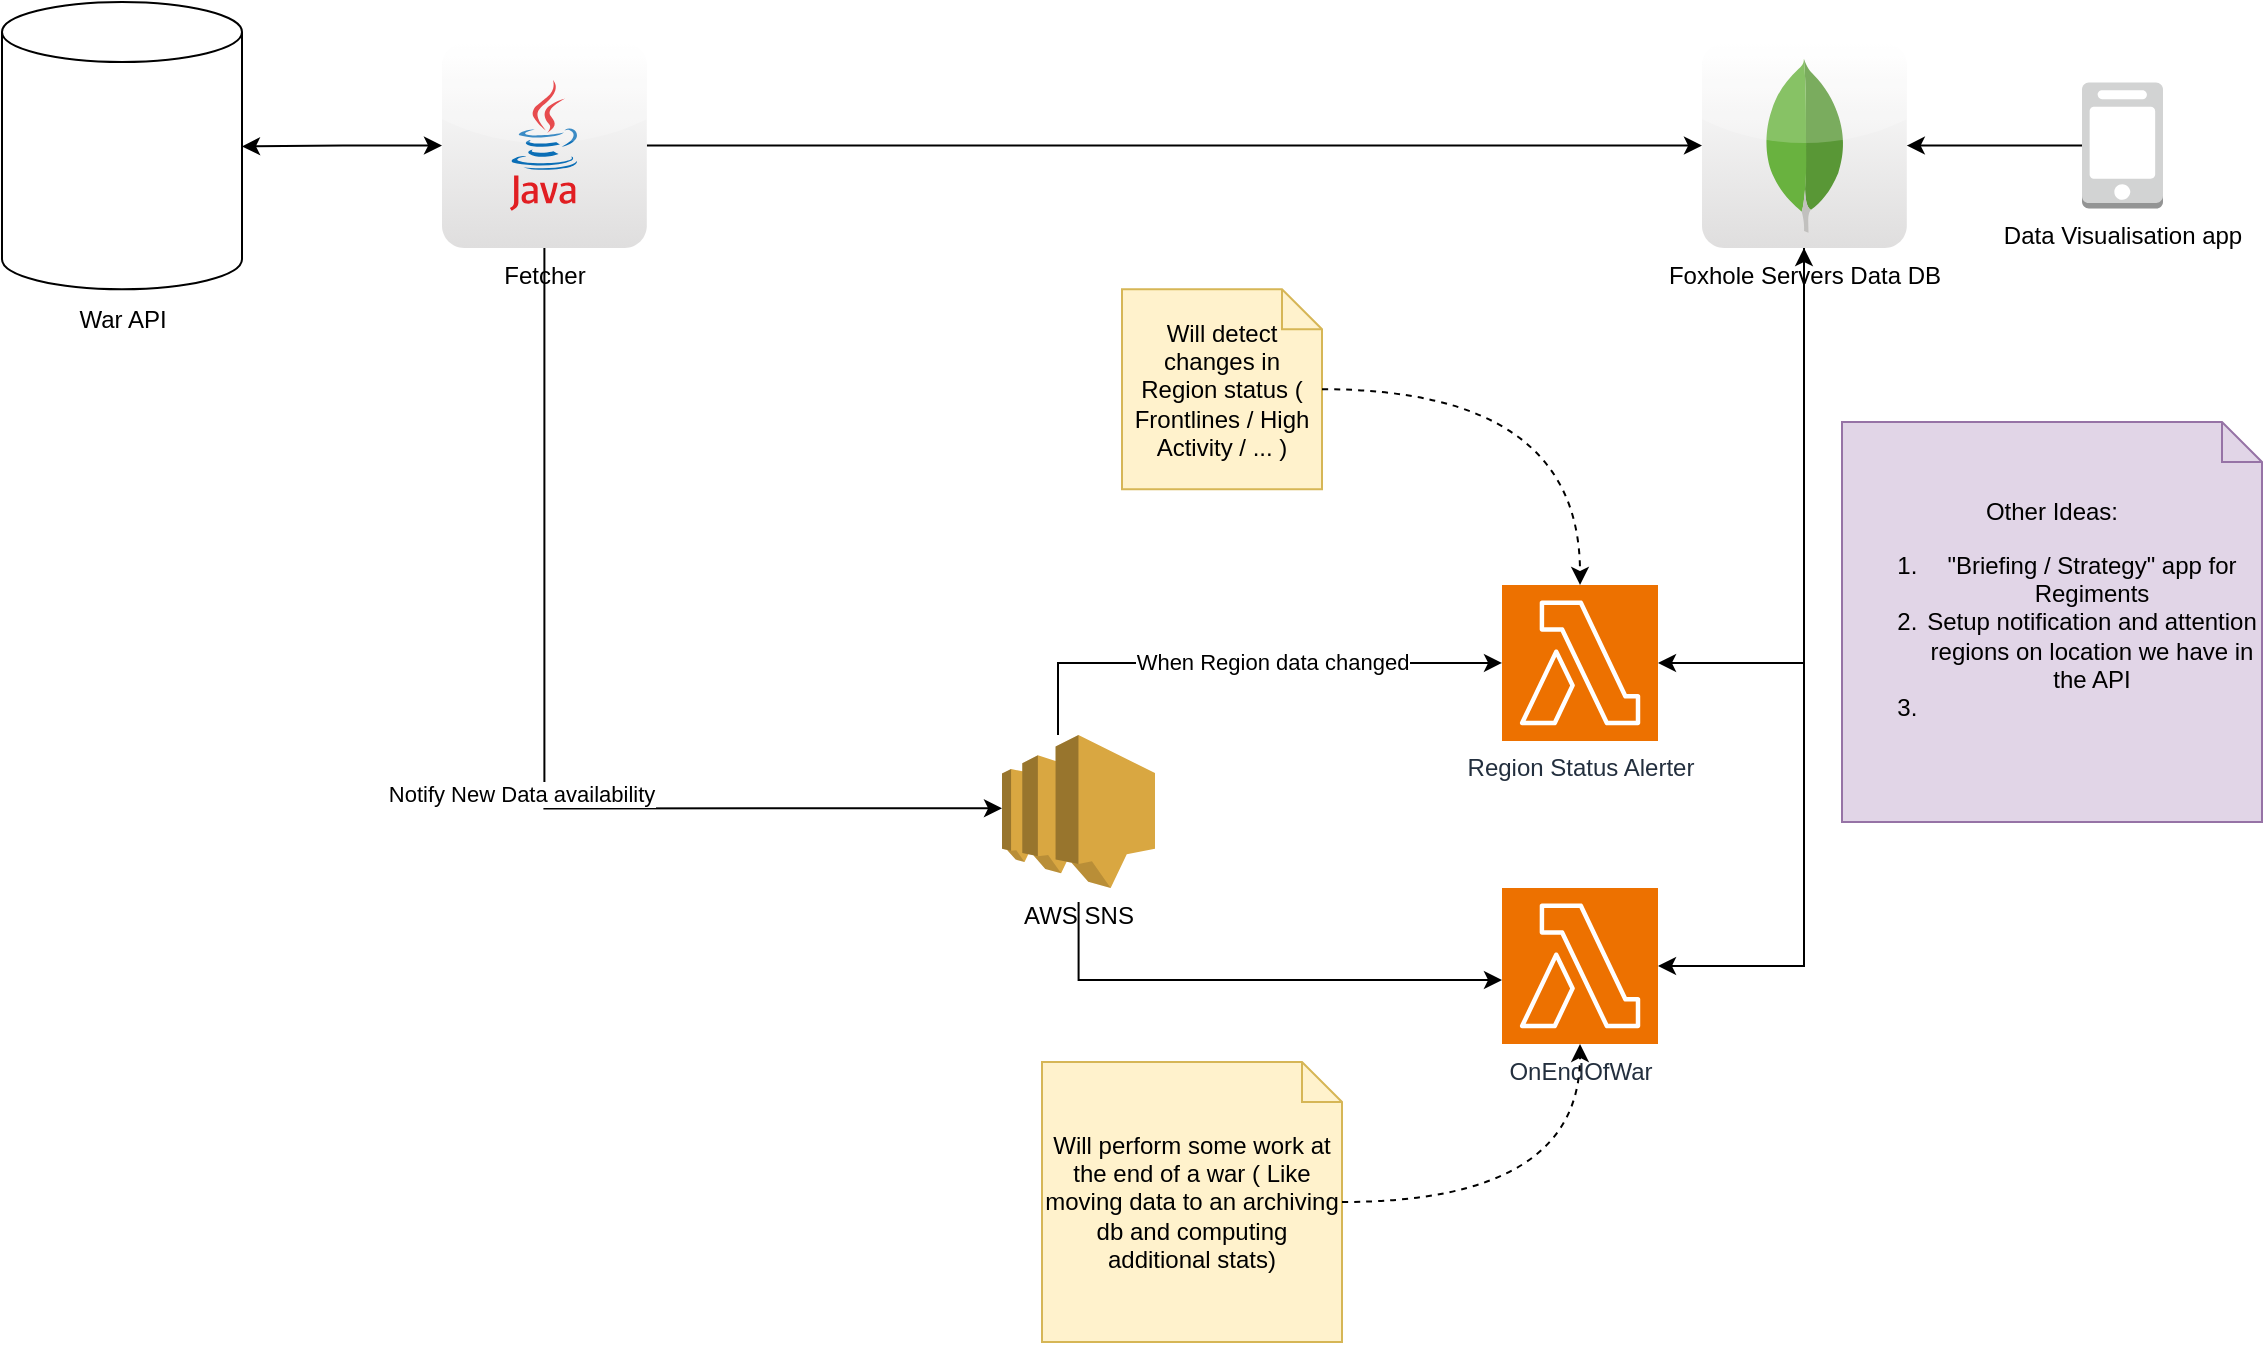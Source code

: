 <mxfile version="22.1.7" type="github">
  <diagram id="Ht1M8jgEwFfnCIfOTk4-" name="Page-1">
    <mxGraphModel dx="1207" dy="701" grid="1" gridSize="10" guides="1" tooltips="1" connect="1" arrows="1" fold="1" page="1" pageScale="1" pageWidth="1169" pageHeight="827" math="0" shadow="0">
      <root>
        <mxCell id="0" />
        <mxCell id="1" parent="0" />
        <mxCell id="cCRL7Gyb3AUBUppwrwxP-4" value="Foxhole Servers&amp;nbsp;Data DB" style="dashed=0;outlineConnect=0;html=1;align=center;labelPosition=center;verticalLabelPosition=bottom;verticalAlign=top;shape=mxgraph.webicons.mongodb;gradientColor=#DFDEDE" vertex="1" parent="1">
          <mxGeometry x="880" y="50.6" width="102.4" height="102.4" as="geometry" />
        </mxCell>
        <mxCell id="cCRL7Gyb3AUBUppwrwxP-5" value="" style="group" vertex="1" connectable="0" parent="1">
          <mxGeometry x="30" y="30" width="120" height="143.6" as="geometry" />
        </mxCell>
        <mxCell id="cCRL7Gyb3AUBUppwrwxP-3" value="" style="shape=cylinder3;whiteSpace=wrap;html=1;boundedLbl=1;backgroundOutline=1;size=15;movable=0;resizable=0;rotatable=0;deletable=0;editable=0;locked=1;connectable=0;" vertex="1" parent="cCRL7Gyb3AUBUppwrwxP-5">
          <mxGeometry width="120" height="143.6" as="geometry" />
        </mxCell>
        <mxCell id="cCRL7Gyb3AUBUppwrwxP-2" value="" style="shape=image;verticalLabelPosition=bottom;labelBackgroundColor=default;verticalAlign=top;aspect=fixed;imageAspect=0;image=https://pbs.twimg.com/profile_images/978319052740313088/sXb7GovP_400x400.jpg;" vertex="1" parent="cCRL7Gyb3AUBUppwrwxP-5">
          <mxGeometry x="20" y="43.6" width="80" height="80" as="geometry" />
        </mxCell>
        <mxCell id="cCRL7Gyb3AUBUppwrwxP-6" value="War API" style="text;html=1;align=center;verticalAlign=middle;resizable=0;points=[];autosize=1;strokeColor=none;fillColor=none;" vertex="1" parent="1">
          <mxGeometry x="55" y="173.6" width="70" height="30" as="geometry" />
        </mxCell>
        <mxCell id="cCRL7Gyb3AUBUppwrwxP-8" style="edgeStyle=orthogonalEdgeStyle;rounded=0;orthogonalLoop=1;jettySize=auto;html=1;startArrow=classic;startFill=1;" edge="1" parent="1" source="cCRL7Gyb3AUBUppwrwxP-7">
          <mxGeometry relative="1" as="geometry">
            <mxPoint x="150" y="102.2" as="targetPoint" />
          </mxGeometry>
        </mxCell>
        <mxCell id="cCRL7Gyb3AUBUppwrwxP-9" style="edgeStyle=orthogonalEdgeStyle;rounded=0;orthogonalLoop=1;jettySize=auto;html=1;" edge="1" parent="1" source="cCRL7Gyb3AUBUppwrwxP-7" target="cCRL7Gyb3AUBUppwrwxP-4">
          <mxGeometry relative="1" as="geometry" />
        </mxCell>
        <mxCell id="cCRL7Gyb3AUBUppwrwxP-7" value="Fetcher" style="dashed=0;outlineConnect=0;html=1;align=center;labelPosition=center;verticalLabelPosition=bottom;verticalAlign=top;shape=mxgraph.webicons.java;gradientColor=#DFDEDE" vertex="1" parent="1">
          <mxGeometry x="250" y="50.6" width="102.4" height="102.4" as="geometry" />
        </mxCell>
        <mxCell id="cCRL7Gyb3AUBUppwrwxP-14" style="edgeStyle=orthogonalEdgeStyle;rounded=0;orthogonalLoop=1;jettySize=auto;html=1;entryX=0;entryY=0.5;entryDx=0;entryDy=0;entryPerimeter=0;" edge="1" parent="1" source="cCRL7Gyb3AUBUppwrwxP-10" target="cCRL7Gyb3AUBUppwrwxP-18">
          <mxGeometry relative="1" as="geometry">
            <mxPoint x="709.8" y="361.235" as="targetPoint" />
            <Array as="points">
              <mxPoint x="558" y="360" />
            </Array>
          </mxGeometry>
        </mxCell>
        <mxCell id="cCRL7Gyb3AUBUppwrwxP-15" value="When Region data changed" style="edgeLabel;html=1;align=center;verticalAlign=middle;resizable=0;points=[];" vertex="1" connectable="0" parent="cCRL7Gyb3AUBUppwrwxP-14">
          <mxGeometry x="0.105" y="1" relative="1" as="geometry">
            <mxPoint as="offset" />
          </mxGeometry>
        </mxCell>
        <mxCell id="cCRL7Gyb3AUBUppwrwxP-10" value="AWS SNS&lt;br&gt;" style="outlineConnect=0;dashed=0;verticalLabelPosition=bottom;verticalAlign=top;align=center;html=1;shape=mxgraph.aws3.sns;fillColor=#D9A741;gradientColor=none;" vertex="1" parent="1">
          <mxGeometry x="530" y="396.45" width="76.5" height="76.5" as="geometry" />
        </mxCell>
        <mxCell id="cCRL7Gyb3AUBUppwrwxP-11" style="edgeStyle=orthogonalEdgeStyle;rounded=0;orthogonalLoop=1;jettySize=auto;html=1;entryX=0;entryY=0.48;entryDx=0;entryDy=0;entryPerimeter=0;" edge="1" parent="1" source="cCRL7Gyb3AUBUppwrwxP-7" target="cCRL7Gyb3AUBUppwrwxP-10">
          <mxGeometry relative="1" as="geometry">
            <mxPoint x="400" y="440" as="targetPoint" />
            <Array as="points">
              <mxPoint x="301" y="433" />
            </Array>
          </mxGeometry>
        </mxCell>
        <mxCell id="cCRL7Gyb3AUBUppwrwxP-12" value="&amp;nbsp;Notify New Data availability" style="edgeLabel;html=1;align=center;verticalAlign=middle;resizable=0;points=[];" vertex="1" connectable="0" parent="cCRL7Gyb3AUBUppwrwxP-11">
          <mxGeometry x="0.147" y="5" relative="1" as="geometry">
            <mxPoint x="-25" y="-2" as="offset" />
          </mxGeometry>
        </mxCell>
        <mxCell id="cCRL7Gyb3AUBUppwrwxP-20" style="edgeStyle=orthogonalEdgeStyle;rounded=0;orthogonalLoop=1;jettySize=auto;html=1;startArrow=classic;startFill=1;endArrow=none;endFill=0;" edge="1" parent="1" source="cCRL7Gyb3AUBUppwrwxP-16" target="cCRL7Gyb3AUBUppwrwxP-4">
          <mxGeometry relative="1" as="geometry">
            <Array as="points">
              <mxPoint x="931" y="512" />
            </Array>
          </mxGeometry>
        </mxCell>
        <mxCell id="cCRL7Gyb3AUBUppwrwxP-16" value="OnEndOfWar" style="sketch=0;points=[[0,0,0],[0.25,0,0],[0.5,0,0],[0.75,0,0],[1,0,0],[0,1,0],[0.25,1,0],[0.5,1,0],[0.75,1,0],[1,1,0],[0,0.25,0],[0,0.5,0],[0,0.75,0],[1,0.25,0],[1,0.5,0],[1,0.75,0]];outlineConnect=0;fontColor=#232F3E;fillColor=#ED7100;strokeColor=#ffffff;dashed=0;verticalLabelPosition=bottom;verticalAlign=top;align=center;html=1;fontSize=12;fontStyle=0;aspect=fixed;shape=mxgraph.aws4.resourceIcon;resIcon=mxgraph.aws4.lambda;" vertex="1" parent="1">
          <mxGeometry x="780" y="472.95" width="78" height="78" as="geometry" />
        </mxCell>
        <mxCell id="cCRL7Gyb3AUBUppwrwxP-17" style="edgeStyle=orthogonalEdgeStyle;rounded=0;orthogonalLoop=1;jettySize=auto;html=1;entryX=0;entryY=0.5;entryDx=0;entryDy=0;entryPerimeter=0;" edge="1" parent="1">
          <mxGeometry relative="1" as="geometry">
            <mxPoint x="568.294" y="480.0" as="sourcePoint" />
            <mxPoint x="780" y="519" as="targetPoint" />
            <Array as="points">
              <mxPoint x="568" y="519" />
            </Array>
          </mxGeometry>
        </mxCell>
        <mxCell id="cCRL7Gyb3AUBUppwrwxP-19" style="edgeStyle=orthogonalEdgeStyle;rounded=0;orthogonalLoop=1;jettySize=auto;html=1;startArrow=classic;startFill=1;endArrow=classic;endFill=1;" edge="1" parent="1" source="cCRL7Gyb3AUBUppwrwxP-18" target="cCRL7Gyb3AUBUppwrwxP-4">
          <mxGeometry relative="1" as="geometry">
            <Array as="points">
              <mxPoint x="931" y="361" />
            </Array>
          </mxGeometry>
        </mxCell>
        <mxCell id="cCRL7Gyb3AUBUppwrwxP-18" value="Region Status Alerter" style="sketch=0;points=[[0,0,0],[0.25,0,0],[0.5,0,0],[0.75,0,0],[1,0,0],[0,1,0],[0.25,1,0],[0.5,1,0],[0.75,1,0],[1,1,0],[0,0.25,0],[0,0.5,0],[0,0.75,0],[1,0.25,0],[1,0.5,0],[1,0.75,0]];outlineConnect=0;fontColor=#232F3E;fillColor=#ED7100;strokeColor=#ffffff;dashed=0;verticalLabelPosition=bottom;verticalAlign=top;align=center;html=1;fontSize=12;fontStyle=0;aspect=fixed;shape=mxgraph.aws4.resourceIcon;resIcon=mxgraph.aws4.lambda;" vertex="1" parent="1">
          <mxGeometry x="780" y="321.45" width="78" height="78" as="geometry" />
        </mxCell>
        <mxCell id="cCRL7Gyb3AUBUppwrwxP-23" style="edgeStyle=orthogonalEdgeStyle;rounded=0;orthogonalLoop=1;jettySize=auto;html=1;" edge="1" parent="1" source="cCRL7Gyb3AUBUppwrwxP-22" target="cCRL7Gyb3AUBUppwrwxP-4">
          <mxGeometry relative="1" as="geometry" />
        </mxCell>
        <mxCell id="cCRL7Gyb3AUBUppwrwxP-22" value="Data Visualisation app" style="outlineConnect=0;dashed=0;verticalLabelPosition=bottom;verticalAlign=top;align=center;html=1;shape=mxgraph.aws3.mobile_client;fillColor=#D2D3D3;gradientColor=none;" vertex="1" parent="1">
          <mxGeometry x="1070" y="70.3" width="40.5" height="63" as="geometry" />
        </mxCell>
        <mxCell id="cCRL7Gyb3AUBUppwrwxP-25" value="Will detect changes in Region status ( Frontlines / High Activity / ... )" style="shape=note;size=20;whiteSpace=wrap;html=1;fillColor=#fff2cc;strokeColor=#d6b656;" vertex="1" parent="1">
          <mxGeometry x="590" y="173.6" width="100" height="100" as="geometry" />
        </mxCell>
        <mxCell id="cCRL7Gyb3AUBUppwrwxP-26" style="edgeStyle=orthogonalEdgeStyle;orthogonalLoop=1;jettySize=auto;html=1;entryX=0.5;entryY=0;entryDx=0;entryDy=0;entryPerimeter=0;curved=1;dashed=1;" edge="1" parent="1" source="cCRL7Gyb3AUBUppwrwxP-25" target="cCRL7Gyb3AUBUppwrwxP-18">
          <mxGeometry relative="1" as="geometry" />
        </mxCell>
        <mxCell id="cCRL7Gyb3AUBUppwrwxP-27" value="Will perform some work at the end of a war ( Like moving data to an archiving db and computing additional stats)" style="shape=note;size=20;whiteSpace=wrap;html=1;fillColor=#fff2cc;strokeColor=#d6b656;" vertex="1" parent="1">
          <mxGeometry x="550" y="560" width="150" height="140" as="geometry" />
        </mxCell>
        <mxCell id="cCRL7Gyb3AUBUppwrwxP-28" style="edgeStyle=orthogonalEdgeStyle;orthogonalLoop=1;jettySize=auto;html=1;entryX=0.5;entryY=1;entryDx=0;entryDy=0;entryPerimeter=0;curved=1;dashed=1;" edge="1" parent="1" source="cCRL7Gyb3AUBUppwrwxP-27" target="cCRL7Gyb3AUBUppwrwxP-16">
          <mxGeometry relative="1" as="geometry" />
        </mxCell>
        <mxCell id="cCRL7Gyb3AUBUppwrwxP-31" value="Other Ideas:&lt;br&gt;&lt;ol&gt;&lt;li&gt;&quot;Briefing / Strategy&quot; app for Regiments&lt;/li&gt;&lt;li&gt;Setup notification and attention regions on location we have in the API&lt;/li&gt;&lt;li&gt;&lt;br&gt;&lt;/li&gt;&lt;/ol&gt;" style="shape=note;size=20;whiteSpace=wrap;html=1;fillColor=#e1d5e7;strokeColor=#9673a6;" vertex="1" parent="1">
          <mxGeometry x="950" y="240" width="210" height="200" as="geometry" />
        </mxCell>
      </root>
    </mxGraphModel>
  </diagram>
</mxfile>
